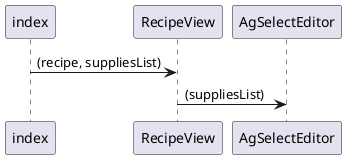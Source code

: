 @startuml
index -> RecipeView: (recipe, suppliesList)
RecipeView -> AgSelectEditor: (suppliesList)
@enduml
